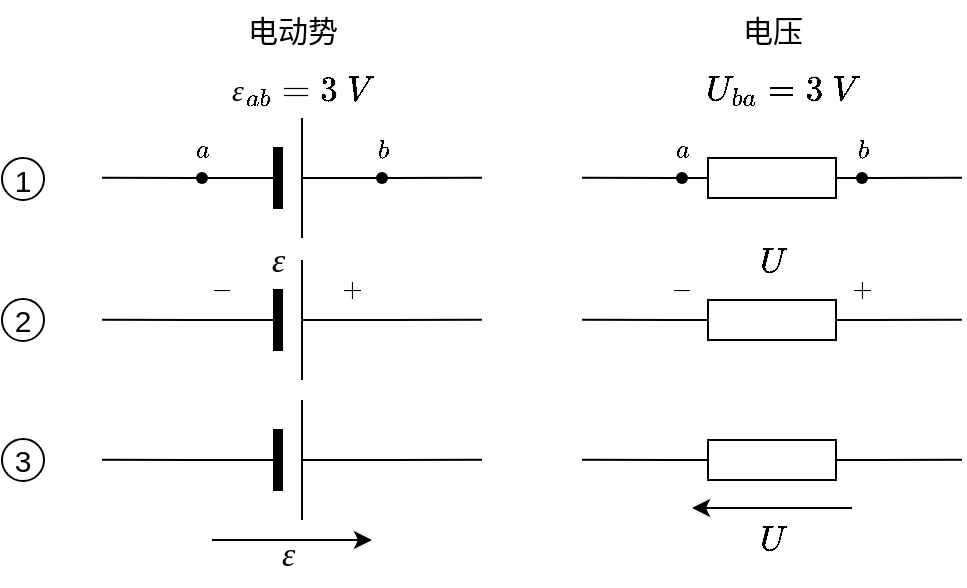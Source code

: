 <mxfile version="24.7.5">
  <diagram id="prtHgNgQTEPvFCAcTncT" name="Page-1">
    <mxGraphModel dx="927" dy="646" grid="1" gridSize="10" guides="1" tooltips="1" connect="1" arrows="1" fold="1" page="1" pageScale="1" pageWidth="3300" pageHeight="4681" math="1" shadow="0">
      <root>
        <mxCell id="0" />
        <mxCell id="1" parent="0" />
        <mxCell id="7NFZ40HjXQAanFfWJvDw-1" style="edgeStyle=none;shape=connector;rounded=0;html=1;exitX=1;exitY=0.5;exitDx=0;exitDy=0;exitPerimeter=0;labelBackgroundColor=default;strokeColor=default;fontFamily=Helvetica;fontSize=11;fontColor=default;endArrow=none;endFill=0;" parent="1" source="7NFZ40HjXQAanFfWJvDw-3" edge="1">
          <mxGeometry relative="1" as="geometry">
            <mxPoint x="570" y="398.833" as="targetPoint" />
          </mxGeometry>
        </mxCell>
        <mxCell id="7NFZ40HjXQAanFfWJvDw-2" style="edgeStyle=none;shape=connector;rounded=0;html=1;exitX=0;exitY=0.5;exitDx=0;exitDy=0;exitPerimeter=0;labelBackgroundColor=default;strokeColor=default;fontFamily=Helvetica;fontSize=11;fontColor=default;endArrow=none;endFill=0;" parent="1" source="7NFZ40HjXQAanFfWJvDw-3" edge="1">
          <mxGeometry relative="1" as="geometry">
            <mxPoint x="380" y="398.833" as="targetPoint" />
          </mxGeometry>
        </mxCell>
        <mxCell id="7NFZ40HjXQAanFfWJvDw-3" value="" style="verticalLabelPosition=bottom;shadow=0;dashed=0;align=center;fillColor=strokeColor;html=1;verticalAlign=top;strokeWidth=1;shape=mxgraph.electrical.miscellaneous.monocell_battery;" parent="1" vertex="1">
          <mxGeometry x="425" y="369" width="100" height="60" as="geometry" />
        </mxCell>
        <mxCell id="7NFZ40HjXQAanFfWJvDw-4" value="" style="shape=waypoint;sketch=0;fillStyle=solid;size=6;pointerEvents=1;points=[];fillColor=none;resizable=0;rotatable=0;perimeter=centerPerimeter;snapToPoint=1;fontFamily=Helvetica;fontSize=15;fontColor=default;html=1;" parent="1" vertex="1">
          <mxGeometry x="420" y="389" width="20" height="20" as="geometry" />
        </mxCell>
        <mxCell id="7NFZ40HjXQAanFfWJvDw-5" value="" style="shape=waypoint;sketch=0;fillStyle=solid;size=6;pointerEvents=1;points=[];fillColor=none;resizable=0;rotatable=0;perimeter=centerPerimeter;snapToPoint=1;fontFamily=Helvetica;fontSize=15;fontColor=default;html=1;" parent="1" vertex="1">
          <mxGeometry x="510" y="389" width="20" height="20" as="geometry" />
        </mxCell>
        <mxCell id="7NFZ40HjXQAanFfWJvDw-6" value="`a`" style="text;html=1;align=center;verticalAlign=middle;resizable=0;points=[];autosize=1;strokeColor=none;fillColor=none;fontSize=11;fontFamily=Helvetica;fontColor=default;" parent="1" vertex="1">
          <mxGeometry x="410" y="370" width="40" height="30" as="geometry" />
        </mxCell>
        <mxCell id="7NFZ40HjXQAanFfWJvDw-7" value="`b&lt;br&gt;`" style="text;html=1;align=center;verticalAlign=middle;resizable=0;points=[];autosize=1;strokeColor=none;fillColor=none;fontSize=11;fontFamily=Helvetica;fontColor=default;" parent="1" vertex="1">
          <mxGeometry x="505" y="365" width="30" height="40" as="geometry" />
        </mxCell>
        <mxCell id="7NFZ40HjXQAanFfWJvDw-8" value="`\varepsilon_{ab} = 3&amp;nbsp; V`" style="text;html=1;align=center;verticalAlign=middle;resizable=0;points=[];autosize=1;strokeColor=none;fillColor=none;fontSize=15;fontFamily=Helvetica;fontColor=default;" parent="1" vertex="1">
          <mxGeometry x="390" y="340" width="180" height="30" as="geometry" />
        </mxCell>
        <mxCell id="7NFZ40HjXQAanFfWJvDw-9" value="" style="edgeStyle=none;orthogonalLoop=1;jettySize=auto;html=1;rounded=0;labelBackgroundColor=default;strokeColor=default;fontFamily=Helvetica;fontSize=11;fontColor=default;endArrow=classic;endFill=1;shape=connector;" parent="1" edge="1">
          <mxGeometry width="80" relative="1" as="geometry">
            <mxPoint x="435" y="580" as="sourcePoint" />
            <mxPoint x="515" y="580" as="targetPoint" />
            <Array as="points" />
          </mxGeometry>
        </mxCell>
        <mxCell id="7NFZ40HjXQAanFfWJvDw-10" style="edgeStyle=none;shape=connector;rounded=0;html=1;exitX=1;exitY=0.5;exitDx=0;exitDy=0;exitPerimeter=0;labelBackgroundColor=default;strokeColor=default;fontFamily=Helvetica;fontSize=11;fontColor=default;endArrow=none;endFill=0;" parent="1" source="7NFZ40HjXQAanFfWJvDw-12" edge="1">
          <mxGeometry relative="1" as="geometry">
            <mxPoint x="570" y="469.833" as="targetPoint" />
          </mxGeometry>
        </mxCell>
        <mxCell id="7NFZ40HjXQAanFfWJvDw-11" style="edgeStyle=none;shape=connector;rounded=0;html=1;exitX=0;exitY=0.5;exitDx=0;exitDy=0;exitPerimeter=0;labelBackgroundColor=default;strokeColor=default;fontFamily=Helvetica;fontSize=11;fontColor=default;endArrow=none;endFill=0;" parent="1" source="7NFZ40HjXQAanFfWJvDw-12" edge="1">
          <mxGeometry relative="1" as="geometry">
            <mxPoint x="380" y="469.833" as="targetPoint" />
          </mxGeometry>
        </mxCell>
        <mxCell id="7NFZ40HjXQAanFfWJvDw-12" value="" style="verticalLabelPosition=bottom;shadow=0;dashed=0;align=center;fillColor=strokeColor;html=1;verticalAlign=top;strokeWidth=1;shape=mxgraph.electrical.miscellaneous.monocell_battery;" parent="1" vertex="1">
          <mxGeometry x="425" y="440" width="100" height="60" as="geometry" />
        </mxCell>
        <mxCell id="7NFZ40HjXQAanFfWJvDw-13" value="`+`" style="text;html=1;align=center;verticalAlign=middle;resizable=0;points=[];autosize=1;strokeColor=none;fillColor=none;fontSize=11;fontFamily=Helvetica;fontColor=default;" parent="1" vertex="1">
          <mxGeometry x="485" y="440" width="40" height="30" as="geometry" />
        </mxCell>
        <mxCell id="7NFZ40HjXQAanFfWJvDw-14" value="`-`" style="text;html=1;align=center;verticalAlign=middle;resizable=0;points=[];autosize=1;strokeColor=none;fillColor=none;fontSize=11;fontFamily=Helvetica;fontColor=default;" parent="1" vertex="1">
          <mxGeometry x="425" y="440" width="30" height="30" as="geometry" />
        </mxCell>
        <mxCell id="7NFZ40HjXQAanFfWJvDw-15" style="edgeStyle=none;shape=connector;rounded=0;html=1;exitX=1;exitY=0.5;exitDx=0;exitDy=0;exitPerimeter=0;labelBackgroundColor=default;strokeColor=default;fontFamily=Helvetica;fontSize=11;fontColor=default;endArrow=none;endFill=0;" parent="1" source="7NFZ40HjXQAanFfWJvDw-17" edge="1">
          <mxGeometry relative="1" as="geometry">
            <mxPoint x="570" y="539.833" as="targetPoint" />
          </mxGeometry>
        </mxCell>
        <mxCell id="7NFZ40HjXQAanFfWJvDw-16" style="edgeStyle=none;shape=connector;rounded=0;html=1;exitX=0;exitY=0.5;exitDx=0;exitDy=0;exitPerimeter=0;labelBackgroundColor=default;strokeColor=default;fontFamily=Helvetica;fontSize=11;fontColor=default;endArrow=none;endFill=0;" parent="1" source="7NFZ40HjXQAanFfWJvDw-17" edge="1">
          <mxGeometry relative="1" as="geometry">
            <mxPoint x="380" y="539.833" as="targetPoint" />
          </mxGeometry>
        </mxCell>
        <mxCell id="7NFZ40HjXQAanFfWJvDw-17" value="" style="verticalLabelPosition=bottom;shadow=0;dashed=0;align=center;fillColor=strokeColor;html=1;verticalAlign=top;strokeWidth=1;shape=mxgraph.electrical.miscellaneous.monocell_battery;" parent="1" vertex="1">
          <mxGeometry x="425" y="510" width="100" height="60" as="geometry" />
        </mxCell>
        <mxCell id="7NFZ40HjXQAanFfWJvDw-18" value="1" style="ellipse;whiteSpace=wrap;html=1;aspect=fixed;fontFamily=Helvetica;fontSize=15;fontColor=default;" parent="1" vertex="1">
          <mxGeometry x="330" y="389" width="21" height="21" as="geometry" />
        </mxCell>
        <mxCell id="7NFZ40HjXQAanFfWJvDw-19" value="2" style="ellipse;whiteSpace=wrap;html=1;aspect=fixed;fontFamily=Helvetica;fontSize=15;fontColor=default;" parent="1" vertex="1">
          <mxGeometry x="330" y="459.5" width="21" height="21" as="geometry" />
        </mxCell>
        <mxCell id="7NFZ40HjXQAanFfWJvDw-20" value="3" style="ellipse;whiteSpace=wrap;html=1;aspect=fixed;fontFamily=Helvetica;fontSize=15;fontColor=default;" parent="1" vertex="1">
          <mxGeometry x="330" y="529.5" width="21" height="21" as="geometry" />
        </mxCell>
        <mxCell id="7NFZ40HjXQAanFfWJvDw-21" value="电动势" style="text;html=1;align=center;verticalAlign=middle;resizable=0;points=[];autosize=1;strokeColor=none;fillColor=none;fontSize=15;fontFamily=Helvetica;fontColor=default;" parent="1" vertex="1">
          <mxGeometry x="445" y="310" width="60" height="30" as="geometry" />
        </mxCell>
        <mxCell id="7NFZ40HjXQAanFfWJvDw-22" style="edgeStyle=none;shape=connector;rounded=0;html=1;exitX=1;exitY=0.5;exitDx=0;exitDy=0;exitPerimeter=0;labelBackgroundColor=default;strokeColor=default;fontFamily=Helvetica;fontSize=11;fontColor=default;endArrow=none;endFill=0;" parent="1" edge="1">
          <mxGeometry relative="1" as="geometry">
            <mxPoint x="810" y="398.833" as="targetPoint" />
            <mxPoint x="765" y="399" as="sourcePoint" />
          </mxGeometry>
        </mxCell>
        <mxCell id="7NFZ40HjXQAanFfWJvDw-23" style="edgeStyle=none;shape=connector;rounded=0;html=1;exitX=0;exitY=0.5;exitDx=0;exitDy=0;exitPerimeter=0;labelBackgroundColor=default;strokeColor=default;fontFamily=Helvetica;fontSize=11;fontColor=default;endArrow=none;endFill=0;" parent="1" edge="1">
          <mxGeometry relative="1" as="geometry">
            <mxPoint x="620" y="398.833" as="targetPoint" />
            <mxPoint x="665" y="399" as="sourcePoint" />
          </mxGeometry>
        </mxCell>
        <mxCell id="7NFZ40HjXQAanFfWJvDw-24" value="" style="shape=waypoint;sketch=0;fillStyle=solid;size=6;pointerEvents=1;points=[];fillColor=none;resizable=0;rotatable=0;perimeter=centerPerimeter;snapToPoint=1;fontFamily=Helvetica;fontSize=15;fontColor=default;html=1;" parent="1" vertex="1">
          <mxGeometry x="660" y="389" width="20" height="20" as="geometry" />
        </mxCell>
        <mxCell id="7NFZ40HjXQAanFfWJvDw-25" value="" style="shape=waypoint;sketch=0;fillStyle=solid;size=6;pointerEvents=1;points=[];fillColor=none;resizable=0;rotatable=0;perimeter=centerPerimeter;snapToPoint=1;fontFamily=Helvetica;fontSize=15;fontColor=default;html=1;" parent="1" vertex="1">
          <mxGeometry x="750" y="389" width="20" height="20" as="geometry" />
        </mxCell>
        <mxCell id="7NFZ40HjXQAanFfWJvDw-26" value="`a`" style="text;html=1;align=center;verticalAlign=middle;resizable=0;points=[];autosize=1;strokeColor=none;fillColor=none;fontSize=11;fontFamily=Helvetica;fontColor=default;" parent="1" vertex="1">
          <mxGeometry x="650" y="370" width="40" height="30" as="geometry" />
        </mxCell>
        <mxCell id="7NFZ40HjXQAanFfWJvDw-27" value="`b&lt;br&gt;`" style="text;html=1;align=center;verticalAlign=middle;resizable=0;points=[];autosize=1;strokeColor=none;fillColor=none;fontSize=11;fontFamily=Helvetica;fontColor=default;" parent="1" vertex="1">
          <mxGeometry x="745" y="365" width="30" height="40" as="geometry" />
        </mxCell>
        <mxCell id="7NFZ40HjXQAanFfWJvDw-28" value="`U_{ba} = 3&amp;nbsp; V`" style="text;html=1;align=center;verticalAlign=middle;resizable=0;points=[];autosize=1;strokeColor=none;fillColor=none;fontSize=15;fontFamily=Helvetica;fontColor=default;" parent="1" vertex="1">
          <mxGeometry x="660" y="340" width="120" height="30" as="geometry" />
        </mxCell>
        <mxCell id="7NFZ40HjXQAanFfWJvDw-29" value="" style="edgeStyle=none;orthogonalLoop=1;jettySize=auto;html=1;rounded=0;labelBackgroundColor=default;strokeColor=default;fontFamily=Helvetica;fontSize=11;fontColor=default;endArrow=classic;endFill=1;shape=connector;" parent="1" edge="1">
          <mxGeometry width="80" relative="1" as="geometry">
            <mxPoint x="755" y="564" as="sourcePoint" />
            <mxPoint x="675" y="564" as="targetPoint" />
            <Array as="points" />
          </mxGeometry>
        </mxCell>
        <mxCell id="7NFZ40HjXQAanFfWJvDw-30" style="edgeStyle=none;shape=connector;rounded=0;html=1;exitX=1;exitY=0.5;exitDx=0;exitDy=0;exitPerimeter=0;labelBackgroundColor=default;strokeColor=default;fontFamily=Helvetica;fontSize=11;fontColor=default;endArrow=none;endFill=0;" parent="1" edge="1">
          <mxGeometry relative="1" as="geometry">
            <mxPoint x="810" y="469.833" as="targetPoint" />
            <mxPoint x="765" y="470" as="sourcePoint" />
          </mxGeometry>
        </mxCell>
        <mxCell id="7NFZ40HjXQAanFfWJvDw-31" style="edgeStyle=none;shape=connector;rounded=0;html=1;exitX=0;exitY=0.5;exitDx=0;exitDy=0;exitPerimeter=0;labelBackgroundColor=default;strokeColor=default;fontFamily=Helvetica;fontSize=11;fontColor=default;endArrow=none;endFill=0;" parent="1" edge="1">
          <mxGeometry relative="1" as="geometry">
            <mxPoint x="620" y="469.833" as="targetPoint" />
            <mxPoint x="665" y="470" as="sourcePoint" />
          </mxGeometry>
        </mxCell>
        <mxCell id="7NFZ40HjXQAanFfWJvDw-32" value="`+`" style="text;html=1;align=center;verticalAlign=middle;resizable=0;points=[];autosize=1;strokeColor=none;fillColor=none;fontSize=11;fontFamily=Helvetica;fontColor=default;" parent="1" vertex="1">
          <mxGeometry x="740" y="440" width="40" height="30" as="geometry" />
        </mxCell>
        <mxCell id="7NFZ40HjXQAanFfWJvDw-33" value="`-`" style="text;html=1;align=center;verticalAlign=middle;resizable=0;points=[];autosize=1;strokeColor=none;fillColor=none;fontSize=11;fontFamily=Helvetica;fontColor=default;" parent="1" vertex="1">
          <mxGeometry x="655" y="440" width="30" height="30" as="geometry" />
        </mxCell>
        <mxCell id="7NFZ40HjXQAanFfWJvDw-34" style="edgeStyle=none;shape=connector;rounded=0;html=1;exitX=1;exitY=0.5;exitDx=0;exitDy=0;exitPerimeter=0;labelBackgroundColor=default;strokeColor=default;fontFamily=Helvetica;fontSize=11;fontColor=default;endArrow=none;endFill=0;" parent="1" edge="1">
          <mxGeometry relative="1" as="geometry">
            <mxPoint x="810" y="539.833" as="targetPoint" />
            <mxPoint x="765" y="540" as="sourcePoint" />
          </mxGeometry>
        </mxCell>
        <mxCell id="7NFZ40HjXQAanFfWJvDw-35" style="edgeStyle=none;shape=connector;rounded=0;html=1;exitX=0;exitY=0.5;exitDx=0;exitDy=0;exitPerimeter=0;labelBackgroundColor=default;strokeColor=default;fontFamily=Helvetica;fontSize=11;fontColor=default;endArrow=none;endFill=0;" parent="1" edge="1">
          <mxGeometry relative="1" as="geometry">
            <mxPoint x="620" y="539.833" as="targetPoint" />
            <mxPoint x="665" y="540" as="sourcePoint" />
          </mxGeometry>
        </mxCell>
        <mxCell id="7NFZ40HjXQAanFfWJvDw-36" value="电压" style="text;html=1;align=center;verticalAlign=middle;resizable=0;points=[];autosize=1;strokeColor=none;fillColor=none;fontSize=15;fontFamily=Helvetica;fontColor=default;" parent="1" vertex="1">
          <mxGeometry x="690" y="310" width="50" height="30" as="geometry" />
        </mxCell>
        <mxCell id="7NFZ40HjXQAanFfWJvDw-37" value="" style="pointerEvents=1;verticalLabelPosition=bottom;shadow=0;dashed=0;align=center;html=1;verticalAlign=top;shape=mxgraph.electrical.resistors.resistor_1;fontFamily=Helvetica;fontSize=11;fontColor=default;" parent="1" vertex="1">
          <mxGeometry x="665" y="389" width="100" height="20" as="geometry" />
        </mxCell>
        <mxCell id="7NFZ40HjXQAanFfWJvDw-38" value="" style="pointerEvents=1;verticalLabelPosition=bottom;shadow=0;dashed=0;align=center;html=1;verticalAlign=top;shape=mxgraph.electrical.resistors.resistor_1;fontFamily=Helvetica;fontSize=11;fontColor=default;" parent="1" vertex="1">
          <mxGeometry x="665" y="460" width="100" height="20" as="geometry" />
        </mxCell>
        <mxCell id="7NFZ40HjXQAanFfWJvDw-39" value="" style="pointerEvents=1;verticalLabelPosition=bottom;shadow=0;dashed=0;align=center;html=1;verticalAlign=top;shape=mxgraph.electrical.resistors.resistor_1;fontFamily=Helvetica;fontSize=11;fontColor=default;" parent="1" vertex="1">
          <mxGeometry x="665" y="530" width="100" height="20" as="geometry" />
        </mxCell>
        <mxCell id="6PXHUNBG2gCkK5y9KMdK-1" value="`\varepsilon `" style="text;html=1;align=center;verticalAlign=middle;resizable=0;points=[];autosize=1;strokeColor=none;fillColor=none;fontSize=17;fontFamily=Helvetica;fontColor=default;" vertex="1" parent="1">
          <mxGeometry x="408" y="426" width="120" height="30" as="geometry" />
        </mxCell>
        <mxCell id="6PXHUNBG2gCkK5y9KMdK-3" value="`\varepsilon `" style="text;html=1;align=center;verticalAlign=middle;resizable=0;points=[];autosize=1;strokeColor=none;fillColor=none;fontSize=17;fontFamily=Helvetica;fontColor=default;" vertex="1" parent="1">
          <mxGeometry x="413" y="573" width="120" height="30" as="geometry" />
        </mxCell>
        <mxCell id="6PXHUNBG2gCkK5y9KMdK-4" value="`U`" style="text;html=1;align=center;verticalAlign=middle;resizable=0;points=[];autosize=1;strokeColor=none;fillColor=none;fontSize=15;" vertex="1" parent="1">
          <mxGeometry x="695" y="426" width="40" height="30" as="geometry" />
        </mxCell>
        <mxCell id="6PXHUNBG2gCkK5y9KMdK-5" value="`U`" style="text;html=1;align=center;verticalAlign=middle;resizable=0;points=[];autosize=1;strokeColor=none;fillColor=none;fontSize=15;" vertex="1" parent="1">
          <mxGeometry x="695" y="565" width="40" height="30" as="geometry" />
        </mxCell>
      </root>
    </mxGraphModel>
  </diagram>
</mxfile>

